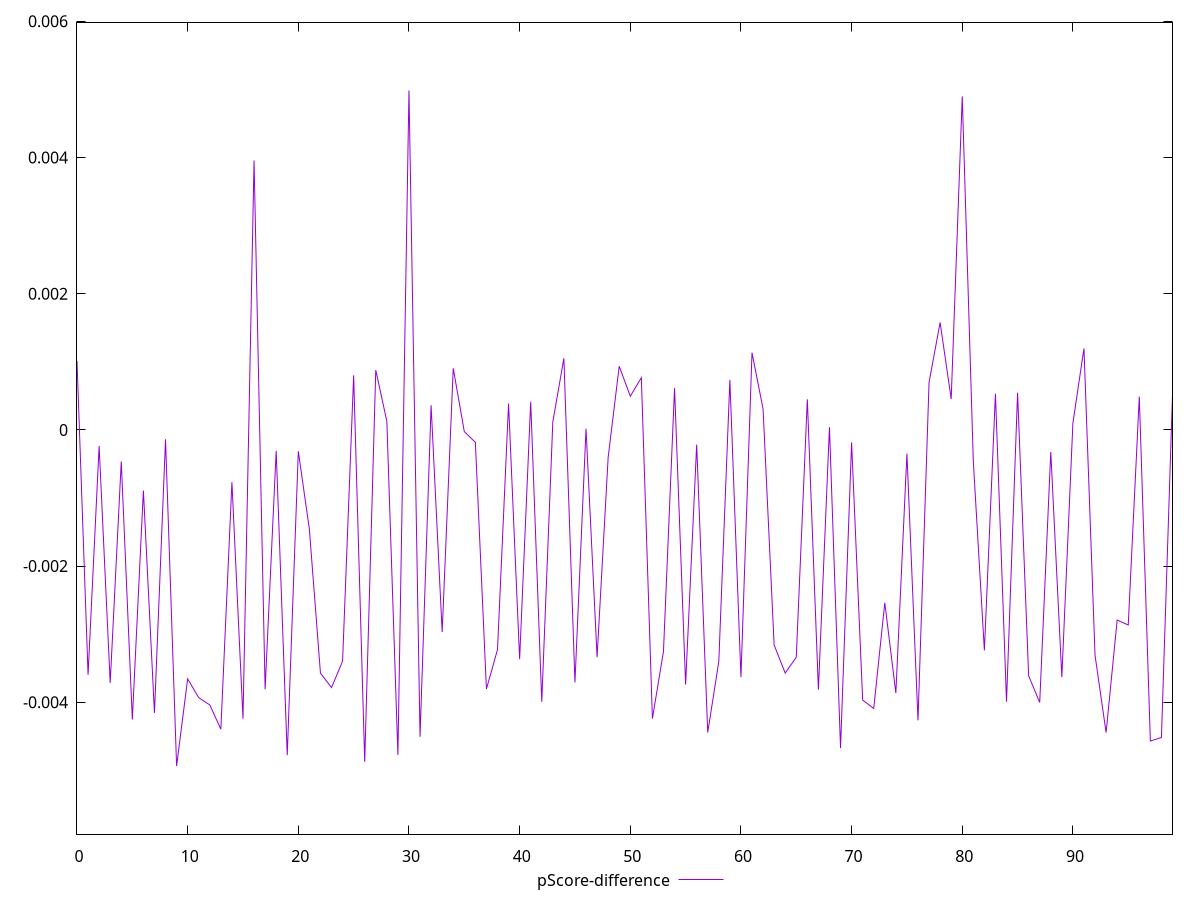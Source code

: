 reset

$pScoreDifference <<EOF
0 0.0010132632482527937
1 -0.0035963124166412674
2 -0.00023740218417467318
3 -0.0037160862128292615
4 -0.00046317701707343506
5 -0.004252193111507041
6 -0.000891120474953988
7 -0.004156098347161907
8 -0.00013845132371304025
9 -0.004936591098907317
10 -0.0036559833440376055
11 -0.003933596736065859
12 -0.004039130304751226
13 -0.004395433282170402
14 -0.0007675113322225258
15 -0.004241209531634649
16 0.003955915455560399
17 -0.0038101625424722396
18 -0.0003073532944429802
19 -0.00477663229719727
20 -0.0003142447840674967
21 -0.0014608032229217471
22 -0.0035714349529377687
23 -0.003784004267915142
24 -0.003397552777763879
25 0.0008004927717795152
26 -0.004873741579787039
27 0.0008781775790694946
28 0.00012563662535136633
29 -0.004773247701611694
30 0.00498551938784042
31 -0.004508291521940322
32 0.0003606611886636246
33 -0.002968591356509398
34 0.0009043965068650239
35 -0.000024923215617866923
36 -0.00018270424228183924
37 -0.0038048885403861865
38 -0.0032272901557307554
39 0.0003875459195187281
40 -0.0033676326626800313
41 0.000414011727855379
42 -0.003994169145566162
43 0.00011797599507479273
44 0.001051683559140426
45 -0.0037087046054609107
46 0.00001763996993620065
47 -0.003337715102608496
48 -0.00040489138202315367
49 0.0009349826500024694
50 0.0004942299558783336
51 0.0007666609708383287
52 -0.004240364654994
53 -0.0032524008897886203
54 0.0006135841172919543
55 -0.0037403411562348943
56 -0.0002165240618369202
57 -0.004444672256227689
58 -0.003401556367225389
59 0.0007345611885415382
60 -0.003632155928135594
61 0.001132788430857623
62 0.00030709371420245546
63 -0.0031588951330752124
64 -0.0035716457714979333
65 -0.0033383471373141793
66 0.0004486016820770544
67 -0.003815225658788335
68 0.00003975401203182294
69 -0.004672993654148083
70 -0.00018458303228807704
71 -0.00396757509967649
72 -0.004091064402886979
73 -0.0025388957577420213
74 -0.003864805851770514
75 -0.0003472423470095576
76 -0.0042648668964444525
77 0.000696461257968628
78 0.0015776374464008258
79 0.0004533939845674517
80 0.004897026445917052
81 -0.00046463950968111956
82 -0.0032380785669969825
83 0.0005300615036212264
84 -0.003991636292932976
85 0.0005454762225397536
86 -0.0036119144369182177
87 -0.00400240104217553
88 -0.0003228071334920868
89 -0.0036311016550180097
90 0.00010108158592403438
91 0.0011962028176090156
92 -0.0033092747214337193
93 -0.004444460915551507
94 -0.002792694838136933
95 -0.0028663249172052874
96 0.00048797987470339255
97 -0.004569385202160214
98 -0.004516535384305187
99 0.0005144377535778455
EOF

set key outside below
set xrange [0:99]
set yrange [-0.005936591098907317:0.00598551938784042]
set trange [-0.005936591098907317:0.00598551938784042]
set terminal svg size 640, 500 enhanced background rgb 'white'
set output "reports/report_00031_2021-02-24T23-18-18.084Z/first-contentful-paint/samples/astro/pScore-difference/values.svg"

plot $pScoreDifference title "pScore-difference" with line

reset

